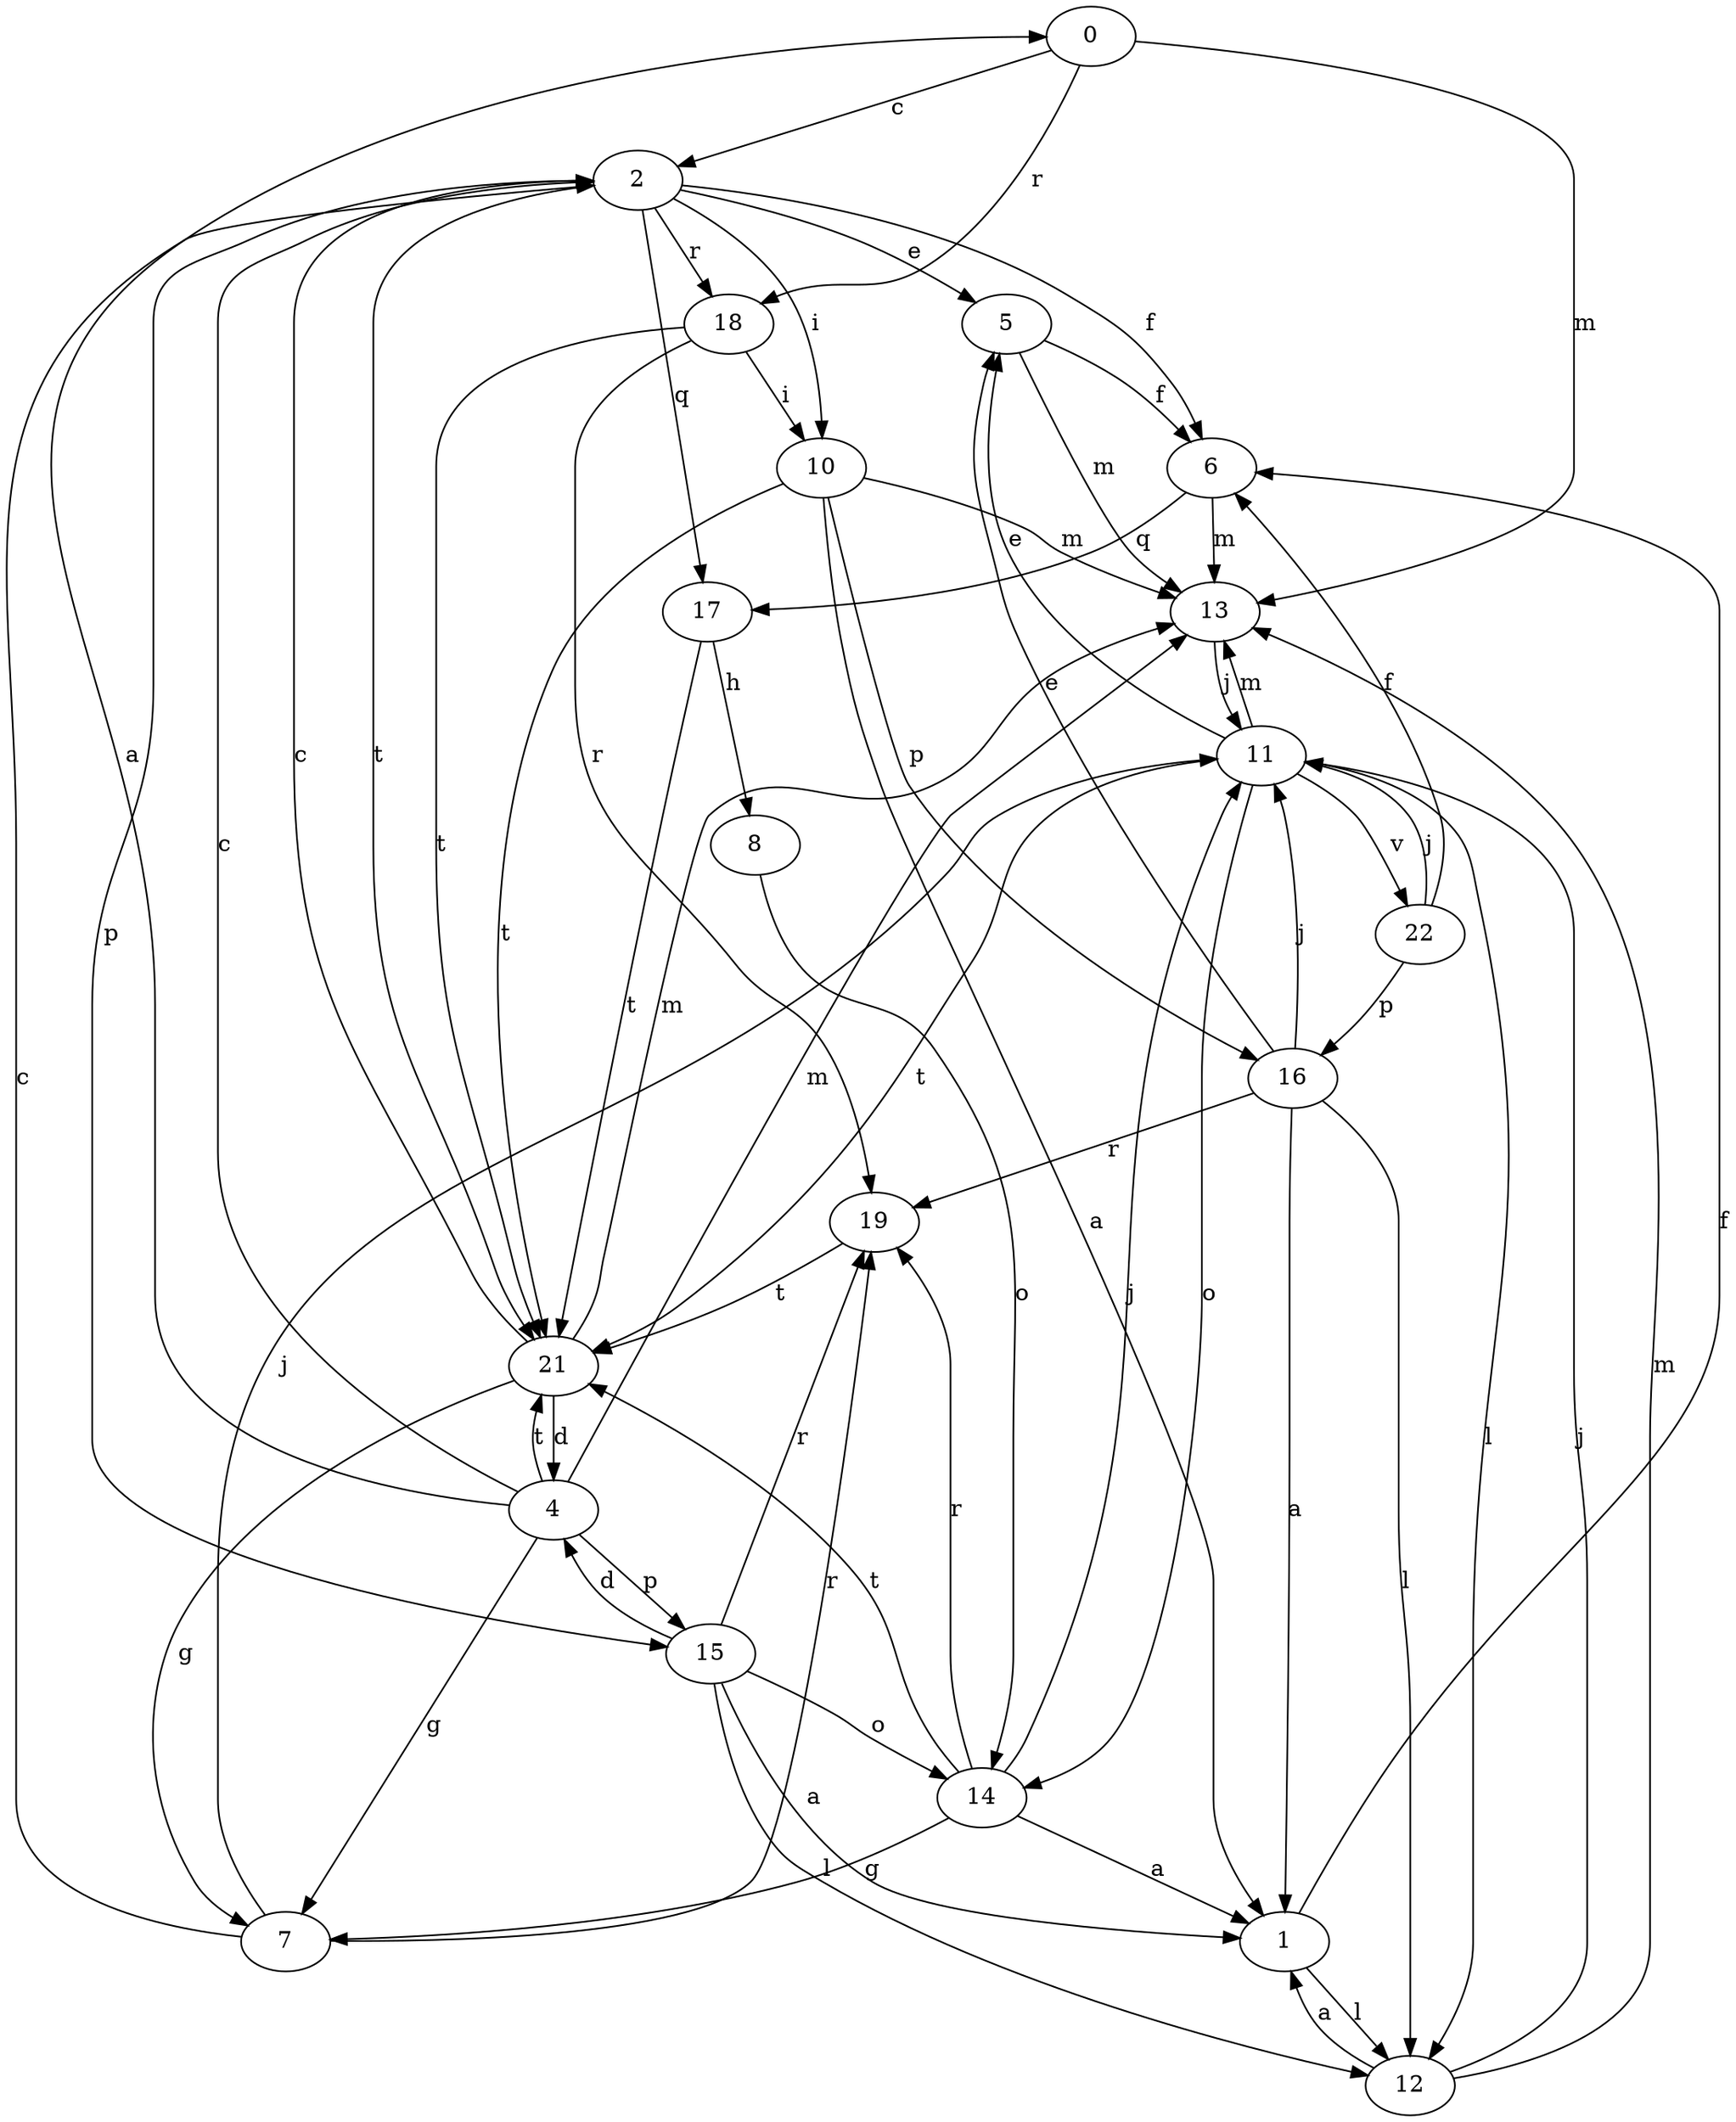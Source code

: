 strict digraph  {
0;
1;
2;
4;
5;
6;
7;
8;
10;
11;
12;
13;
14;
15;
16;
17;
18;
19;
21;
22;
0 -> 2  [label=c];
0 -> 13  [label=m];
0 -> 18  [label=r];
1 -> 6  [label=f];
1 -> 12  [label=l];
2 -> 5  [label=e];
2 -> 6  [label=f];
2 -> 10  [label=i];
2 -> 15  [label=p];
2 -> 17  [label=q];
2 -> 18  [label=r];
2 -> 21  [label=t];
4 -> 0  [label=a];
4 -> 2  [label=c];
4 -> 7  [label=g];
4 -> 13  [label=m];
4 -> 15  [label=p];
4 -> 21  [label=t];
5 -> 6  [label=f];
5 -> 13  [label=m];
6 -> 13  [label=m];
6 -> 17  [label=q];
7 -> 2  [label=c];
7 -> 11  [label=j];
7 -> 19  [label=r];
8 -> 14  [label=o];
10 -> 1  [label=a];
10 -> 13  [label=m];
10 -> 16  [label=p];
10 -> 21  [label=t];
11 -> 5  [label=e];
11 -> 12  [label=l];
11 -> 13  [label=m];
11 -> 14  [label=o];
11 -> 21  [label=t];
11 -> 22  [label=v];
12 -> 1  [label=a];
12 -> 11  [label=j];
12 -> 13  [label=m];
13 -> 11  [label=j];
14 -> 1  [label=a];
14 -> 7  [label=g];
14 -> 11  [label=j];
14 -> 19  [label=r];
14 -> 21  [label=t];
15 -> 1  [label=a];
15 -> 4  [label=d];
15 -> 12  [label=l];
15 -> 14  [label=o];
15 -> 19  [label=r];
16 -> 1  [label=a];
16 -> 5  [label=e];
16 -> 11  [label=j];
16 -> 12  [label=l];
16 -> 19  [label=r];
17 -> 8  [label=h];
17 -> 21  [label=t];
18 -> 10  [label=i];
18 -> 19  [label=r];
18 -> 21  [label=t];
19 -> 21  [label=t];
21 -> 2  [label=c];
21 -> 4  [label=d];
21 -> 7  [label=g];
21 -> 13  [label=m];
22 -> 6  [label=f];
22 -> 11  [label=j];
22 -> 16  [label=p];
}
